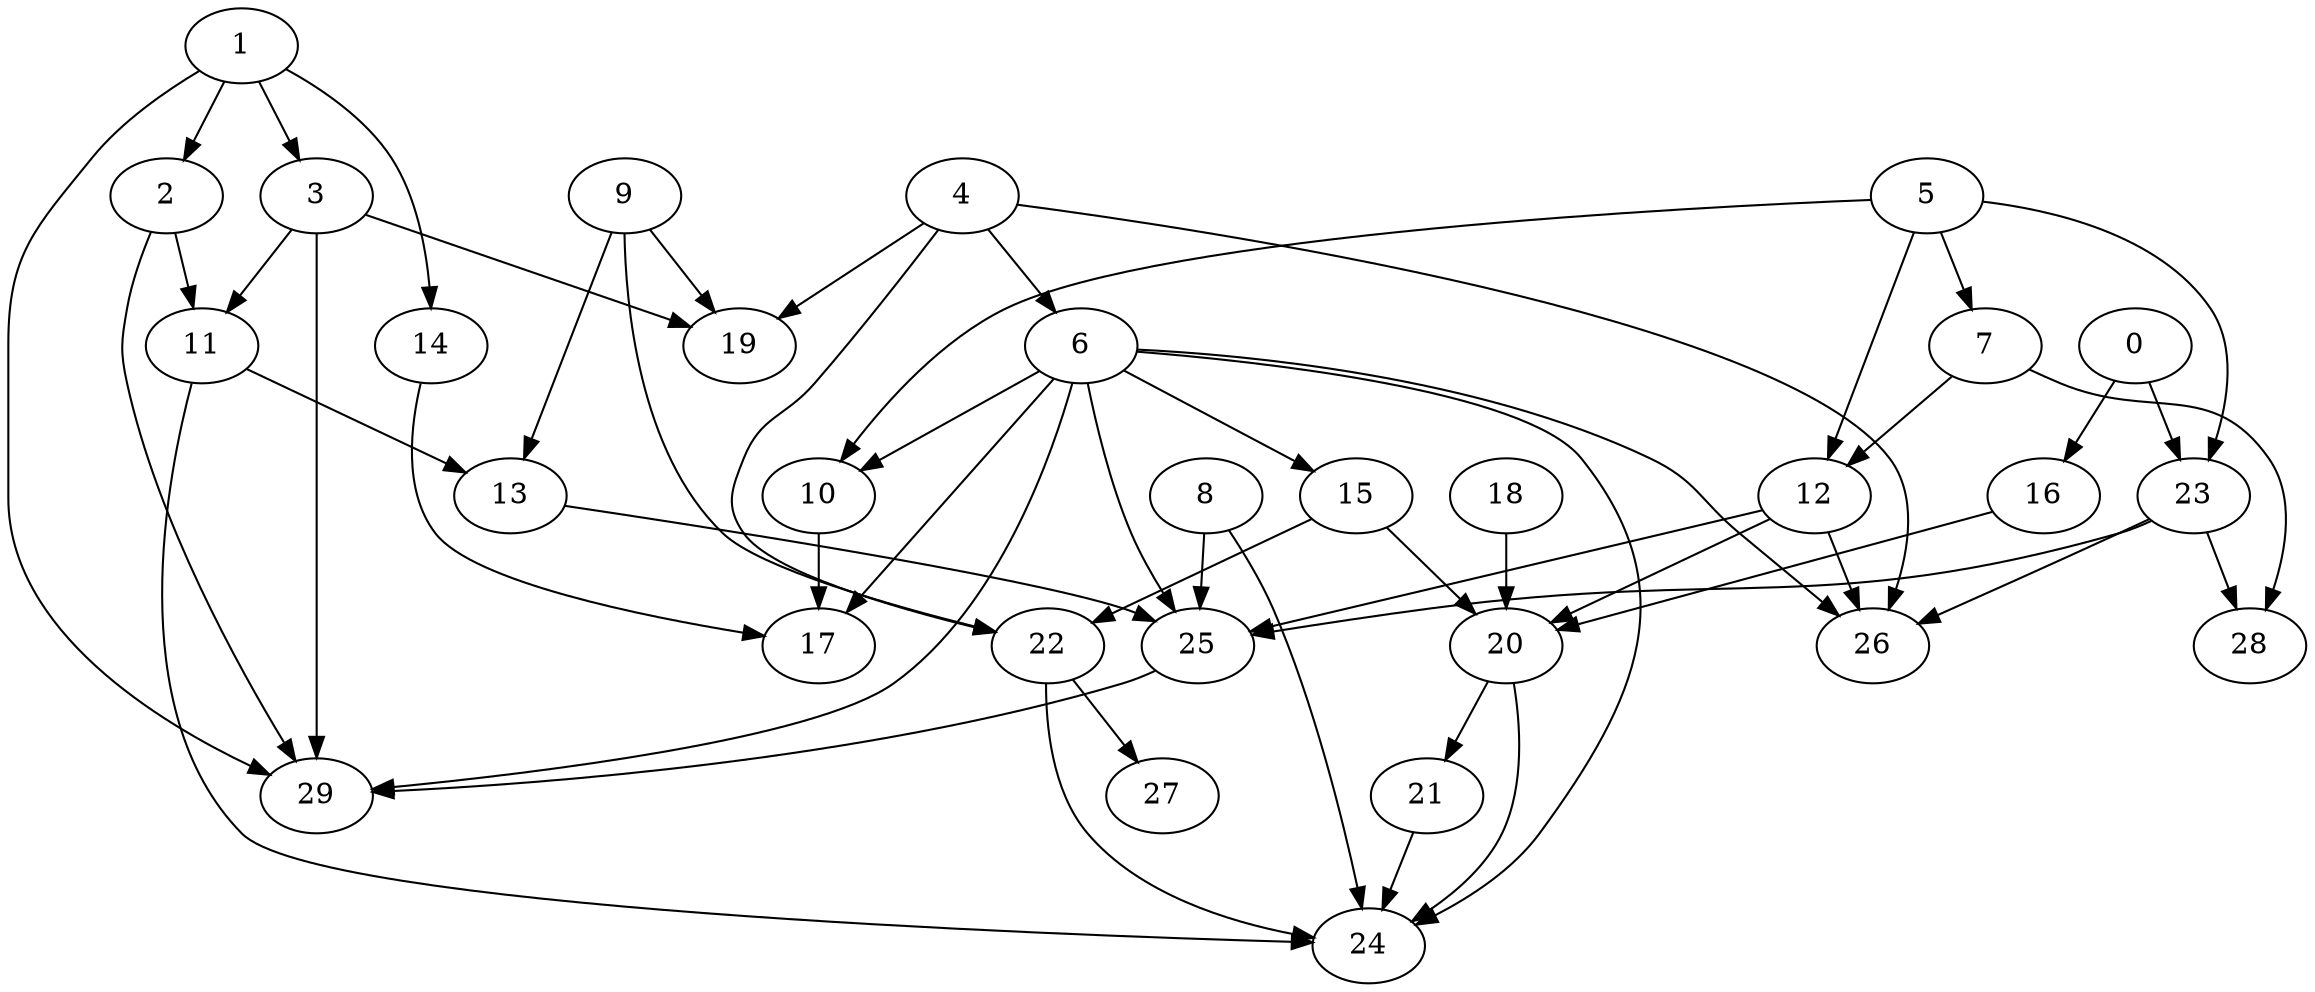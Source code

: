 digraph "Random_Nodes_30_Density_1.80_CCR_1.00_WeightType_Random_Homogeneous-2" {
1 [Weight=5];
4 [Weight=13];
5 [Weight=12];
3 [Weight=17];
2 [Weight=17];
0 [Weight=5];
6 [Weight=5];
7 [Weight=8];
9 [Weight=17];
16 [Weight=8];
11 [Weight=12];
15 [Weight=12];
18 [Weight=10];
12 [Weight=5];
20 [Weight=17];
23 [Weight=17];
13 [Weight=8];
8 [Weight=5];
14 [Weight=15];
25 [Weight=17];
10 [Weight=10];
21 [Weight=3];
22 [Weight=5];
17 [Weight=15];
24 [Weight=13];
19 [Weight=12];
28 [Weight=12];
26 [Weight=8];
29 [Weight=7];
27 [Weight=3];
25 -> 29 [Weight=7];
9 -> 22 [Weight=4];
23 -> 28 [Weight=5];
2 -> 11 [Weight=7];
20 -> 21 [Weight=9];
6 -> 24 [Weight=4];
3 -> 29 [Weight=7];
0 -> 16 [Weight=9];
23 -> 25 [Weight=3];
4 -> 22 [Weight=10];
5 -> 23 [Weight=7];
10 -> 17 [Weight=4];
5 -> 12 [Weight=2];
9 -> 13 [Weight=8];
14 -> 17 [Weight=4];
6 -> 15 [Weight=8];
23 -> 26 [Weight=6];
7 -> 28 [Weight=8];
2 -> 29 [Weight=6];
3 -> 19 [Weight=3];
22 -> 27 [Weight=2];
12 -> 20 [Weight=6];
4 -> 6 [Weight=4];
12 -> 25 [Weight=5];
1 -> 14 [Weight=5];
11 -> 24 [Weight=8];
15 -> 22 [Weight=8];
5 -> 7 [Weight=9];
21 -> 24 [Weight=10];
16 -> 20 [Weight=8];
4 -> 19 [Weight=7];
3 -> 11 [Weight=9];
6 -> 29 [Weight=3];
13 -> 25 [Weight=6];
8 -> 24 [Weight=9];
20 -> 24 [Weight=3];
18 -> 20 [Weight=4];
1 -> 2 [Weight=2];
6 -> 10 [Weight=3];
6 -> 17 [Weight=9];
8 -> 25 [Weight=7];
5 -> 10 [Weight=5];
9 -> 19 [Weight=7];
4 -> 26 [Weight=7];
1 -> 3 [Weight=9];
1 -> 29 [Weight=2];
6 -> 25 [Weight=2];
15 -> 20 [Weight=2];
11 -> 13 [Weight=10];
6 -> 26 [Weight=6];
0 -> 23 [Weight=4];
12 -> 26 [Weight=6];
7 -> 12 [Weight=4];
22 -> 24 [Weight=2];
}
